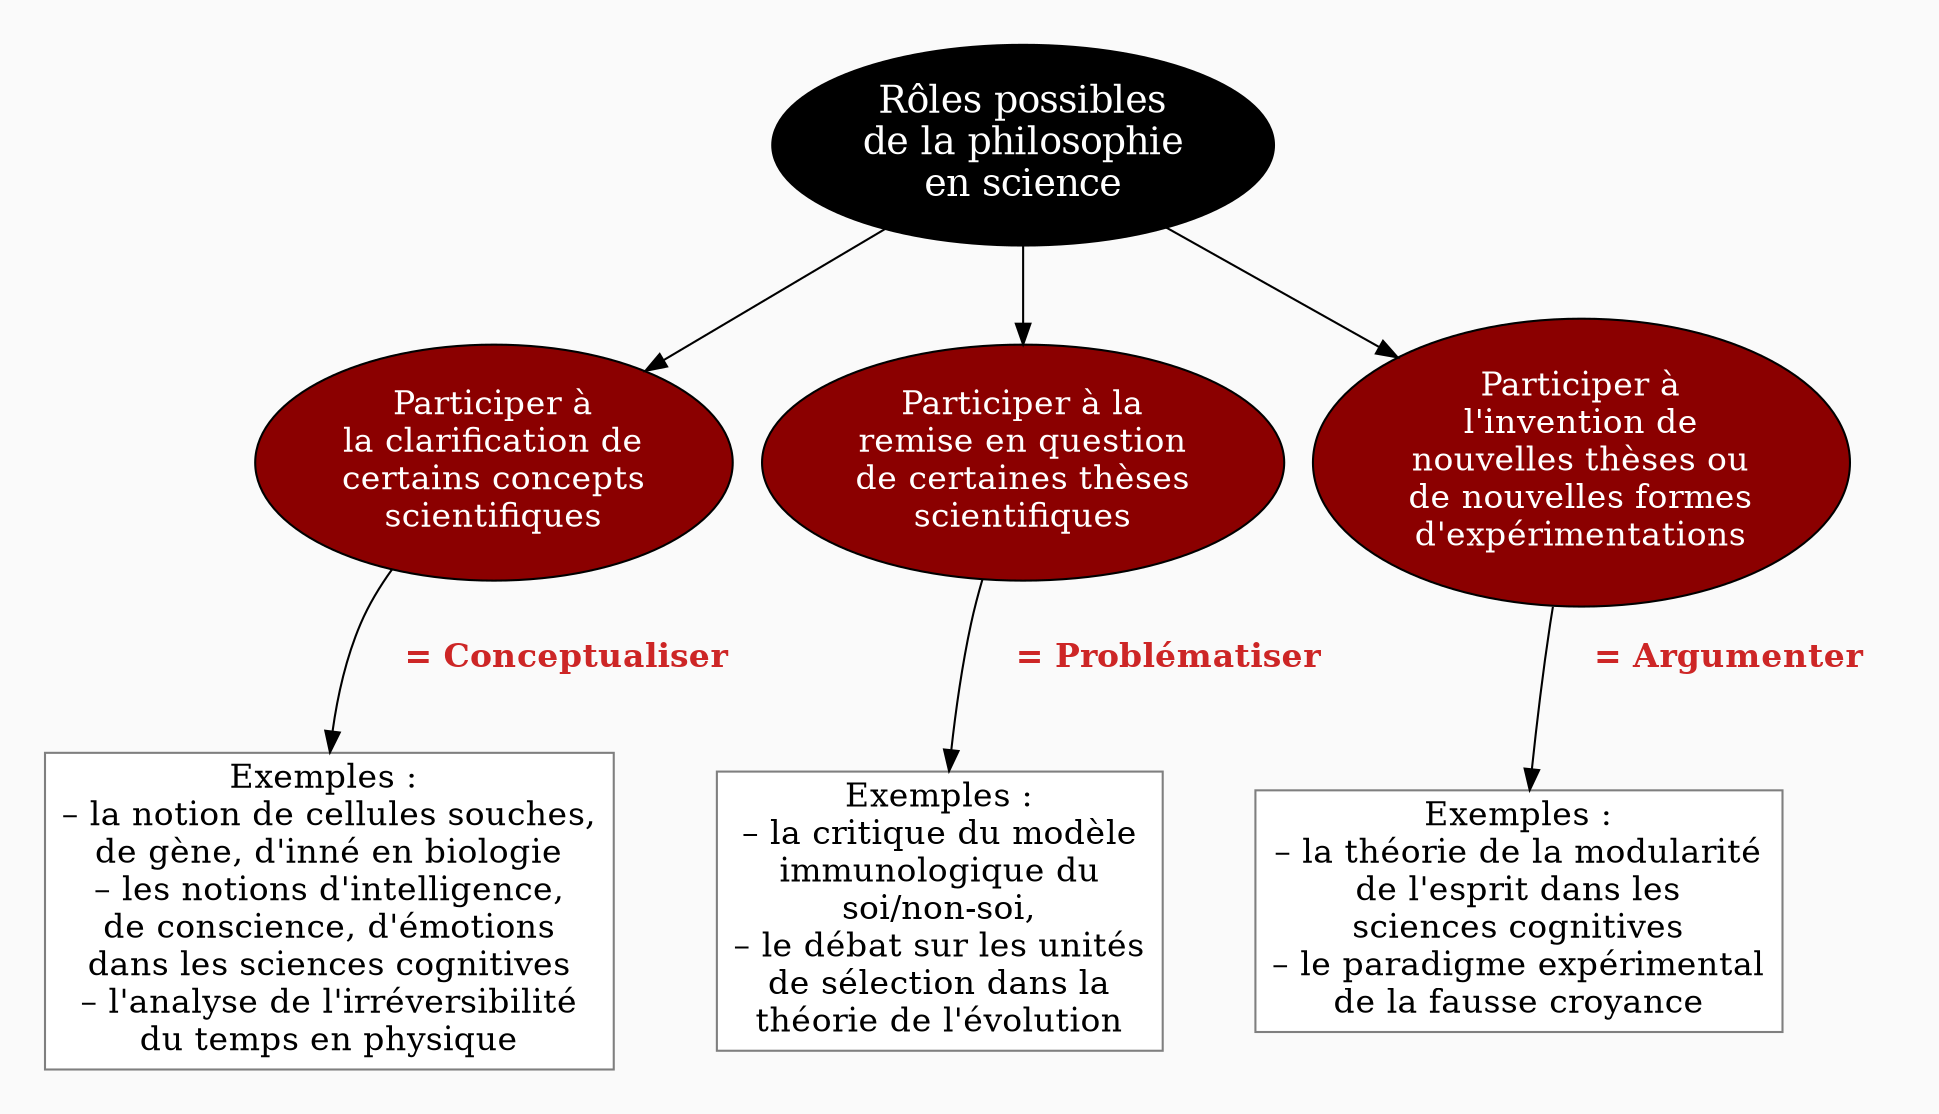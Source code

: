 digraph G {
// Template : diagram
// Usage : perso
// Référence : « Why Science needs philosophy? » https://www.pnas.org/content/116/10/3948

//rankdir=LR
splines=curves
bgcolor=grey98
pad=0.3
style=filled
edge[minlen=4]
ranksep=0.1
nodesep=0.2 // valeur à changer ?

// NIVEAU 1
node[style=filled; fillcolor=12 ; fontcolor=white ; fontsize=18]
// a1[label=""]

a1[label="Rôles possibles
de la philosophie
en science"]

// NIVEAU 2
node[style=filled;fillcolor=red4;fontcolor=white; fontsize=16]
// b1[label=""]

a1->{
b1[label="Participer à
la clarification de
certains concepts
scientifiques"]
b2[label="Participer à la
remise en question
de certaines thèses
scientifiques"]
b3[label="Participer à
l'invention de
nouvelles thèses ou
de nouvelles formes
d'expérimentations"]
}
// NIVEAU 3 (sans intermédiaire)
node [shape=box; style="filled";fillcolor=white;fontcolor=black;color=grey50]
// c1[label=""]

b1->c1
c1[label="Exemples : 
– la notion de cellules souches,
de gène, d'inné en biologie
– les notions d'intelligence,
de conscience, d'émotions
dans les sciences cognitives
– l'analyse de l'irréversibilité
du temps en physique"]

b2->c2
c2[label="Exemples :
– la critique du modèle
immunologique du
soi/non-soi,
– le débat sur les unités
de sélection dans la
théorie de l'évolution"]

b3->c3
c3[label="Exemples :
– la théorie de la modularité
de l'esprit dans les
sciences cognitives
– le paradigme expérimental
de la fausse croyance"]

// INTERMEDIAIRE AVANT NIVEAU 3
node[style=filled;fillcolor=grey78;shape=oval]
// [arrowhead=none]
// bc1[label=""]

// NIVEAU 3 (avec intermédiaire)
node[style="filled";fillcolor=white;shape=box;color=grey50]

// c1[label=""]



// NIVEAU 4
node[style="filled, rounded";fillcolor=white;shape=box;color=grey50]

// d1[label=""]



// ETIQUETTES EN ROUGE
node[shape="plaintext";fontcolor=firebrick3;fillcolor=grey98]

// e1[label=< <B>= Titre</B><BR /><BR />Contenu<BR /> >]
// ->e1[minlen=1;style="invis"]

e1[label=< <B>= Conceptualiser</B> >]
b1->e1[minlen=1;style="invis"]

e2[label=< <B>= Problématiser</B> >]
b2->e2[minlen=1;style="invis"]

e3[label=< <B>= Argumenter</B> >]
b3->e3[minlen=1;style="invis"]

}


